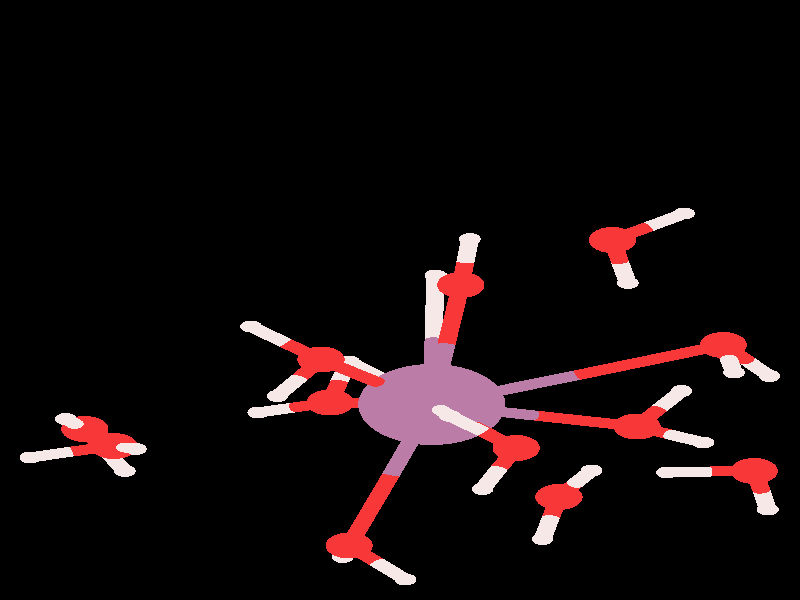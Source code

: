 #include "colors.inc"
#include "finish.inc"

global_settings {assumed_gamma 1 max_trace_level 6}
background {color White transmit 1.0}
camera {orthographic angle 0
  right -8.81*x up 12.00*y
  direction 50.00*z
  location <0,0,50.00> look_at <0,0,0>}


light_source {<  2.00,   3.00,  40.00> color White
  area_light <0.70, 0, 0>, <0, 0.70, 0>, 3, 3
  adaptive 1 jitter}
// no fog
#declare simple = finish {phong 0.7}
#declare pale = finish {ambient 0.5 diffuse 0.85 roughness 0.001 specular 0.200 }
#declare intermediate = finish {ambient 0.3 diffuse 0.6 specular 0.1 roughness 0.04}
#declare vmd = finish {ambient 0.0 diffuse 0.65 phong 0.1 phong_size 40.0 specular 0.5 }
#declare jmol = finish {ambient 0.2 diffuse 0.6 specular 1 roughness 0.001 metallic}
#declare ase2 = finish {ambient 0.05 brilliance 3 diffuse 0.6 metallic specular 0.7 roughness 0.04 reflection 0.15}
#declare ase3 = finish {ambient 0.15 brilliance 2 diffuse 0.6 metallic specular 1.0 roughness 0.001 reflection 0.0}
#declare glass = finish {ambient 0.05 diffuse 0.3 specular 1.0 roughness 0.001}
#declare glass2 = finish {ambient 0.01 diffuse 0.3 specular 1.0 reflection 0.25 roughness 0.001}
#declare Rcell = 0.050;
#declare Rbond = 0.100;

#macro atom(LOC, R, COL, TRANS, FIN)
  sphere{LOC, R texture{pigment{color COL transmit TRANS} finish{FIN}}}
#end
#macro constrain(LOC, R, COL, TRANS FIN)
union{torus{R, Rcell rotate 45*z texture{pigment{color COL transmit TRANS} finish{FIN}}}
     torus{R, Rcell rotate -45*z texture{pigment{color COL transmit TRANS} finish{FIN}}}
     translate LOC}
#end

// no cell vertices
atom(< -3.47,  -2.58,  -7.99>, 0.26, rgb <0.94, 0.04, 0.04>, 0.0, jmol) // #0
atom(< -3.03,  -3.42,  -7.90>, 0.12, rgb <0.91, 0.81, 0.79>, 0.0, jmol) // #1
atom(< -3.68,  -2.38,  -7.10>, 0.12, rgb <0.91, 0.81, 0.79>, 0.0, jmol) // #2
atom(<  0.67,   0.30,  -6.92>, 0.26, rgb <0.94, 0.04, 0.04>, 0.0, jmol) // #3
atom(<  0.77,   1.22,  -6.72>, 0.12, rgb <0.91, 0.81, 0.79>, 0.0, jmol) // #4
atom(<  0.39,   0.49,  -7.79>, 0.12, rgb <0.91, 0.81, 0.79>, 0.0, jmol) // #5
atom(< -0.56,  -4.91,  -6.23>, 0.26, rgb <0.94, 0.04, 0.04>, 0.0, jmol) // #6
atom(<  0.06,  -5.59,  -5.86>, 0.12, rgb <0.91, 0.81, 0.79>, 0.0, jmol) // #7
atom(< -0.63,  -5.14,  -7.19>, 0.12, rgb <0.91, 0.81, 0.79>, 0.0, jmol) // #8
atom(< -3.15,  -2.92,  -5.11>, 0.26, rgb <0.94, 0.04, 0.04>, 0.0, jmol) // #9
atom(< -2.91,  -2.98,  -4.24>, 0.12, rgb <0.91, 0.81, 0.79>, 0.0, jmol) // #10
atom(< -4.07,  -3.15,  -5.12>, 0.12, rgb <0.91, 0.81, 0.79>, 0.0, jmol) // #11
atom(< -0.87,  -1.19,  -3.42>, 0.26, rgb <0.94, 0.04, 0.04>, 0.0, jmol) // #12
atom(< -1.64,  -0.53,  -3.37>, 0.12, rgb <0.91, 0.81, 0.79>, 0.0, jmol) // #13
atom(< -1.35,  -1.92,  -3.05>, 0.12, rgb <0.91, 0.81, 0.79>, 0.0, jmol) // #14
atom(< -0.77,  -2.05,  -8.31>, 0.26, rgb <0.94, 0.04, 0.04>, 0.0, jmol) // #15
atom(< -0.56,  -1.23,  -8.66>, 0.12, rgb <0.91, 0.81, 0.79>, 0.0, jmol) // #16
atom(< -1.56,  -2.25,  -8.76>, 0.12, rgb <0.91, 0.81, 0.79>, 0.0, jmol) // #17
atom(<  1.75,  -3.94,  -9.84>, 0.26, rgb <0.94, 0.04, 0.04>, 0.0, jmol) // #18
atom(<  2.11,  -3.41,  -9.05>, 0.12, rgb <0.91, 0.81, 0.79>, 0.0, jmol) // #19
atom(<  1.57,  -4.78,  -9.29>, 0.12, rgb <0.91, 0.81, 0.79>, 0.0, jmol) // #20
atom(<  3.56,  -0.90,  -5.15>, 0.26, rgb <0.94, 0.04, 0.04>, 0.0, jmol) // #21
atom(<  3.68,  -1.45,  -4.37>, 0.12, rgb <0.91, 0.81, 0.79>, 0.0, jmol) // #22
atom(<  4.07,  -1.52,  -5.75>, 0.12, rgb <0.91, 0.81, 0.79>, 0.0, jmol) // #23
atom(<  3.90,  -3.42,  -3.55>, 0.26, rgb <0.94, 0.04, 0.04>, 0.0, jmol) // #24
atom(<  4.05,  -4.19,  -4.15>, 0.12, rgb <0.91, 0.81, 0.79>, 0.0, jmol) // #25
atom(<  2.94,  -3.45,  -3.37>, 0.12, rgb <0.91, 0.81, 0.79>, 0.0, jmol) // #26
atom(<  2.61,  -2.53,  -7.51>, 0.26, rgb <0.94, 0.04, 0.04>, 0.0, jmol) // #27
atom(<  3.34,  -2.85,  -6.85>, 0.12, rgb <0.91, 0.81, 0.79>, 0.0, jmol) // #28
atom(<  3.10,  -1.82,  -7.88>, 0.12, rgb <0.91, 0.81, 0.79>, 0.0, jmol) // #29
atom(<  2.34,   1.20,  -3.88>, 0.26, rgb <0.94, 0.04, 0.04>, 0.0, jmol) // #30
atom(<  3.13,   1.73,  -4.15>, 0.12, rgb <0.91, 0.81, 0.79>, 0.0, jmol) // #31
atom(<  2.51,   0.34,  -4.38>, 0.12, rgb <0.91, 0.81, 0.79>, 0.0, jmol) // #32
atom(<  1.28,  -2.96,  -3.47>, 0.26, rgb <0.94, 0.04, 0.04>, 0.0, jmol) // #33
atom(<  0.55,  -2.32,  -3.40>, 0.12, rgb <0.91, 0.81, 0.79>, 0.0, jmol) // #34
atom(<  0.91,  -3.78,  -3.11>, 0.12, rgb <0.91, 0.81, 0.79>, 0.0, jmol) // #35
atom(<  0.35,  -2.09,  -6.07>, 0.81, rgb <0.50, 0.20, 0.39>, 0.0, jmol) // #36
cylinder {< -3.47,  -2.58,  -7.99>, < -3.58,  -2.48,  -7.54>, Rbond texture{pigment {color rgb <0.94, 0.04, 0.04> transmit 0.0} finish{jmol}}}
cylinder {< -3.68,  -2.38,  -7.10>, < -3.58,  -2.48,  -7.54>, Rbond texture{pigment {color rgb <0.91, 0.81, 0.79> transmit 0.0} finish{jmol}}}
cylinder {< -3.47,  -2.58,  -7.99>, < -3.25,  -3.00,  -7.95>, Rbond texture{pigment {color rgb <0.94, 0.04, 0.04> transmit 0.0} finish{jmol}}}
cylinder {< -3.03,  -3.42,  -7.90>, < -3.25,  -3.00,  -7.95>, Rbond texture{pigment {color rgb <0.91, 0.81, 0.79> transmit 0.0} finish{jmol}}}
cylinder {<  0.67,   0.30,  -6.92>, <  0.53,   0.40,  -7.36>, Rbond texture{pigment {color rgb <0.94, 0.04, 0.04> transmit 0.0} finish{jmol}}}
cylinder {<  0.39,   0.49,  -7.79>, <  0.53,   0.40,  -7.36>, Rbond texture{pigment {color rgb <0.91, 0.81, 0.79> transmit 0.0} finish{jmol}}}
cylinder {<  0.67,   0.30,  -6.92>, <  0.51,  -0.90,  -6.50>, Rbond texture{pigment {color rgb <0.94, 0.04, 0.04> transmit 0.0} finish{jmol}}}
cylinder {<  0.35,  -2.09,  -6.07>, <  0.51,  -0.90,  -6.50>, Rbond texture{pigment {color rgb <0.50, 0.20, 0.39> transmit 0.0} finish{jmol}}}
cylinder {<  0.67,   0.30,  -6.92>, <  0.72,   0.76,  -6.82>, Rbond texture{pigment {color rgb <0.94, 0.04, 0.04> transmit 0.0} finish{jmol}}}
cylinder {<  0.77,   1.22,  -6.72>, <  0.72,   0.76,  -6.82>, Rbond texture{pigment {color rgb <0.91, 0.81, 0.79> transmit 0.0} finish{jmol}}}
cylinder {<  0.39,   0.49,  -7.79>, <  0.37,  -0.80,  -6.93>, Rbond texture{pigment {color rgb <0.91, 0.81, 0.79> transmit 0.0} finish{jmol}}}
cylinder {<  0.35,  -2.09,  -6.07>, <  0.37,  -0.80,  -6.93>, Rbond texture{pigment {color rgb <0.50, 0.20, 0.39> transmit 0.0} finish{jmol}}}
cylinder {< -0.56,  -4.91,  -6.23>, < -0.10,  -3.50,  -6.15>, Rbond texture{pigment {color rgb <0.94, 0.04, 0.04> transmit 0.0} finish{jmol}}}
cylinder {<  0.35,  -2.09,  -6.07>, < -0.10,  -3.50,  -6.15>, Rbond texture{pigment {color rgb <0.50, 0.20, 0.39> transmit 0.0} finish{jmol}}}
cylinder {< -0.56,  -4.91,  -6.23>, < -0.60,  -5.02,  -6.71>, Rbond texture{pigment {color rgb <0.94, 0.04, 0.04> transmit 0.0} finish{jmol}}}
cylinder {< -0.63,  -5.14,  -7.19>, < -0.60,  -5.02,  -6.71>, Rbond texture{pigment {color rgb <0.91, 0.81, 0.79> transmit 0.0} finish{jmol}}}
cylinder {< -0.56,  -4.91,  -6.23>, < -0.25,  -5.25,  -6.05>, Rbond texture{pigment {color rgb <0.94, 0.04, 0.04> transmit 0.0} finish{jmol}}}
cylinder {<  0.06,  -5.59,  -5.86>, < -0.25,  -5.25,  -6.05>, Rbond texture{pigment {color rgb <0.91, 0.81, 0.79> transmit 0.0} finish{jmol}}}
cylinder {< -3.15,  -2.92,  -5.11>, < -3.61,  -3.03,  -5.12>, Rbond texture{pigment {color rgb <0.94, 0.04, 0.04> transmit 0.0} finish{jmol}}}
cylinder {< -4.07,  -3.15,  -5.12>, < -3.61,  -3.03,  -5.12>, Rbond texture{pigment {color rgb <0.91, 0.81, 0.79> transmit 0.0} finish{jmol}}}
cylinder {< -3.15,  -2.92,  -5.11>, < -3.03,  -2.95,  -4.67>, Rbond texture{pigment {color rgb <0.94, 0.04, 0.04> transmit 0.0} finish{jmol}}}
cylinder {< -2.91,  -2.98,  -4.24>, < -3.03,  -2.95,  -4.67>, Rbond texture{pigment {color rgb <0.91, 0.81, 0.79> transmit 0.0} finish{jmol}}}
cylinder {< -0.87,  -1.19,  -3.42>, < -1.26,  -0.86,  -3.40>, Rbond texture{pigment {color rgb <0.94, 0.04, 0.04> transmit 0.0} finish{jmol}}}
cylinder {< -1.64,  -0.53,  -3.37>, < -1.26,  -0.86,  -3.40>, Rbond texture{pigment {color rgb <0.91, 0.81, 0.79> transmit 0.0} finish{jmol}}}
cylinder {< -0.87,  -1.19,  -3.42>, < -0.26,  -1.64,  -4.75>, Rbond texture{pigment {color rgb <0.94, 0.04, 0.04> transmit 0.0} finish{jmol}}}
cylinder {<  0.35,  -2.09,  -6.07>, < -0.26,  -1.64,  -4.75>, Rbond texture{pigment {color rgb <0.50, 0.20, 0.39> transmit 0.0} finish{jmol}}}
cylinder {< -0.87,  -1.19,  -3.42>, < -1.11,  -1.56,  -3.24>, Rbond texture{pigment {color rgb <0.94, 0.04, 0.04> transmit 0.0} finish{jmol}}}
cylinder {< -1.35,  -1.92,  -3.05>, < -1.11,  -1.56,  -3.24>, Rbond texture{pigment {color rgb <0.91, 0.81, 0.79> transmit 0.0} finish{jmol}}}
cylinder {< -0.77,  -2.05,  -8.31>, < -1.17,  -2.15,  -8.54>, Rbond texture{pigment {color rgb <0.94, 0.04, 0.04> transmit 0.0} finish{jmol}}}
cylinder {< -1.56,  -2.25,  -8.76>, < -1.17,  -2.15,  -8.54>, Rbond texture{pigment {color rgb <0.91, 0.81, 0.79> transmit 0.0} finish{jmol}}}
cylinder {< -0.77,  -2.05,  -8.31>, < -0.21,  -2.07,  -7.19>, Rbond texture{pigment {color rgb <0.94, 0.04, 0.04> transmit 0.0} finish{jmol}}}
cylinder {<  0.35,  -2.09,  -6.07>, < -0.21,  -2.07,  -7.19>, Rbond texture{pigment {color rgb <0.50, 0.20, 0.39> transmit 0.0} finish{jmol}}}
cylinder {< -0.77,  -2.05,  -8.31>, < -0.67,  -1.64,  -8.49>, Rbond texture{pigment {color rgb <0.94, 0.04, 0.04> transmit 0.0} finish{jmol}}}
cylinder {< -0.56,  -1.23,  -8.66>, < -0.67,  -1.64,  -8.49>, Rbond texture{pigment {color rgb <0.91, 0.81, 0.79> transmit 0.0} finish{jmol}}}
cylinder {< -0.56,  -1.23,  -8.66>, < -0.10,  -1.66,  -7.37>, Rbond texture{pigment {color rgb <0.91, 0.81, 0.79> transmit 0.0} finish{jmol}}}
cylinder {<  0.35,  -2.09,  -6.07>, < -0.10,  -1.66,  -7.37>, Rbond texture{pigment {color rgb <0.50, 0.20, 0.39> transmit 0.0} finish{jmol}}}
cylinder {<  1.75,  -3.94,  -9.84>, <  1.66,  -4.36,  -9.56>, Rbond texture{pigment {color rgb <0.94, 0.04, 0.04> transmit 0.0} finish{jmol}}}
cylinder {<  1.57,  -4.78,  -9.29>, <  1.66,  -4.36,  -9.56>, Rbond texture{pigment {color rgb <0.91, 0.81, 0.79> transmit 0.0} finish{jmol}}}
cylinder {<  1.75,  -3.94,  -9.84>, <  1.93,  -3.67,  -9.45>, Rbond texture{pigment {color rgb <0.94, 0.04, 0.04> transmit 0.0} finish{jmol}}}
cylinder {<  2.11,  -3.41,  -9.05>, <  1.93,  -3.67,  -9.45>, Rbond texture{pigment {color rgb <0.91, 0.81, 0.79> transmit 0.0} finish{jmol}}}
cylinder {<  3.56,  -0.90,  -5.15>, <  1.96,  -1.50,  -5.61>, Rbond texture{pigment {color rgb <0.94, 0.04, 0.04> transmit 0.0} finish{jmol}}}
cylinder {<  0.35,  -2.09,  -6.07>, <  1.96,  -1.50,  -5.61>, Rbond texture{pigment {color rgb <0.50, 0.20, 0.39> transmit 0.0} finish{jmol}}}
cylinder {<  3.56,  -0.90,  -5.15>, <  3.82,  -1.21,  -5.45>, Rbond texture{pigment {color rgb <0.94, 0.04, 0.04> transmit 0.0} finish{jmol}}}
cylinder {<  4.07,  -1.52,  -5.75>, <  3.82,  -1.21,  -5.45>, Rbond texture{pigment {color rgb <0.91, 0.81, 0.79> transmit 0.0} finish{jmol}}}
cylinder {<  3.56,  -0.90,  -5.15>, <  3.62,  -1.18,  -4.76>, Rbond texture{pigment {color rgb <0.94, 0.04, 0.04> transmit 0.0} finish{jmol}}}
cylinder {<  3.68,  -1.45,  -4.37>, <  3.62,  -1.18,  -4.76>, Rbond texture{pigment {color rgb <0.91, 0.81, 0.79> transmit 0.0} finish{jmol}}}
cylinder {<  3.90,  -3.42,  -3.55>, <  3.98,  -3.81,  -3.85>, Rbond texture{pigment {color rgb <0.94, 0.04, 0.04> transmit 0.0} finish{jmol}}}
cylinder {<  4.05,  -4.19,  -4.15>, <  3.98,  -3.81,  -3.85>, Rbond texture{pigment {color rgb <0.91, 0.81, 0.79> transmit 0.0} finish{jmol}}}
cylinder {<  3.90,  -3.42,  -3.55>, <  3.42,  -3.43,  -3.46>, Rbond texture{pigment {color rgb <0.94, 0.04, 0.04> transmit 0.0} finish{jmol}}}
cylinder {<  2.94,  -3.45,  -3.37>, <  3.42,  -3.43,  -3.46>, Rbond texture{pigment {color rgb <0.91, 0.81, 0.79> transmit 0.0} finish{jmol}}}
cylinder {<  2.61,  -2.53,  -7.51>, <  1.48,  -2.31,  -6.79>, Rbond texture{pigment {color rgb <0.94, 0.04, 0.04> transmit 0.0} finish{jmol}}}
cylinder {<  0.35,  -2.09,  -6.07>, <  1.48,  -2.31,  -6.79>, Rbond texture{pigment {color rgb <0.50, 0.20, 0.39> transmit 0.0} finish{jmol}}}
cylinder {<  2.61,  -2.53,  -7.51>, <  2.85,  -2.18,  -7.70>, Rbond texture{pigment {color rgb <0.94, 0.04, 0.04> transmit 0.0} finish{jmol}}}
cylinder {<  3.10,  -1.82,  -7.88>, <  2.85,  -2.18,  -7.70>, Rbond texture{pigment {color rgb <0.91, 0.81, 0.79> transmit 0.0} finish{jmol}}}
cylinder {<  2.61,  -2.53,  -7.51>, <  2.97,  -2.69,  -7.18>, Rbond texture{pigment {color rgb <0.94, 0.04, 0.04> transmit 0.0} finish{jmol}}}
cylinder {<  3.34,  -2.85,  -6.85>, <  2.97,  -2.69,  -7.18>, Rbond texture{pigment {color rgb <0.91, 0.81, 0.79> transmit 0.0} finish{jmol}}}
cylinder {<  2.34,   1.20,  -3.88>, <  2.42,   0.77,  -4.13>, Rbond texture{pigment {color rgb <0.94, 0.04, 0.04> transmit 0.0} finish{jmol}}}
cylinder {<  2.51,   0.34,  -4.38>, <  2.42,   0.77,  -4.13>, Rbond texture{pigment {color rgb <0.91, 0.81, 0.79> transmit 0.0} finish{jmol}}}
cylinder {<  2.34,   1.20,  -3.88>, <  2.73,   1.46,  -4.02>, Rbond texture{pigment {color rgb <0.94, 0.04, 0.04> transmit 0.0} finish{jmol}}}
cylinder {<  3.13,   1.73,  -4.15>, <  2.73,   1.46,  -4.02>, Rbond texture{pigment {color rgb <0.91, 0.81, 0.79> transmit 0.0} finish{jmol}}}
cylinder {<  1.28,  -2.96,  -3.47>, <  0.82,  -2.53,  -4.77>, Rbond texture{pigment {color rgb <0.94, 0.04, 0.04> transmit 0.0} finish{jmol}}}
cylinder {<  0.35,  -2.09,  -6.07>, <  0.82,  -2.53,  -4.77>, Rbond texture{pigment {color rgb <0.50, 0.20, 0.39> transmit 0.0} finish{jmol}}}
cylinder {<  1.28,  -2.96,  -3.47>, <  0.92,  -2.64,  -3.44>, Rbond texture{pigment {color rgb <0.94, 0.04, 0.04> transmit 0.0} finish{jmol}}}
cylinder {<  0.55,  -2.32,  -3.40>, <  0.92,  -2.64,  -3.44>, Rbond texture{pigment {color rgb <0.91, 0.81, 0.79> transmit 0.0} finish{jmol}}}
cylinder {<  1.28,  -2.96,  -3.47>, <  1.09,  -3.37,  -3.29>, Rbond texture{pigment {color rgb <0.94, 0.04, 0.04> transmit 0.0} finish{jmol}}}
cylinder {<  0.91,  -3.78,  -3.11>, <  1.09,  -3.37,  -3.29>, Rbond texture{pigment {color rgb <0.91, 0.81, 0.79> transmit 0.0} finish{jmol}}}
cylinder {<  0.55,  -2.32,  -3.40>, <  0.45,  -2.20,  -4.74>, Rbond texture{pigment {color rgb <0.91, 0.81, 0.79> transmit 0.0} finish{jmol}}}
cylinder {<  0.35,  -2.09,  -6.07>, <  0.45,  -2.20,  -4.74>, Rbond texture{pigment {color rgb <0.50, 0.20, 0.39> transmit 0.0} finish{jmol}}}
// no constraints
